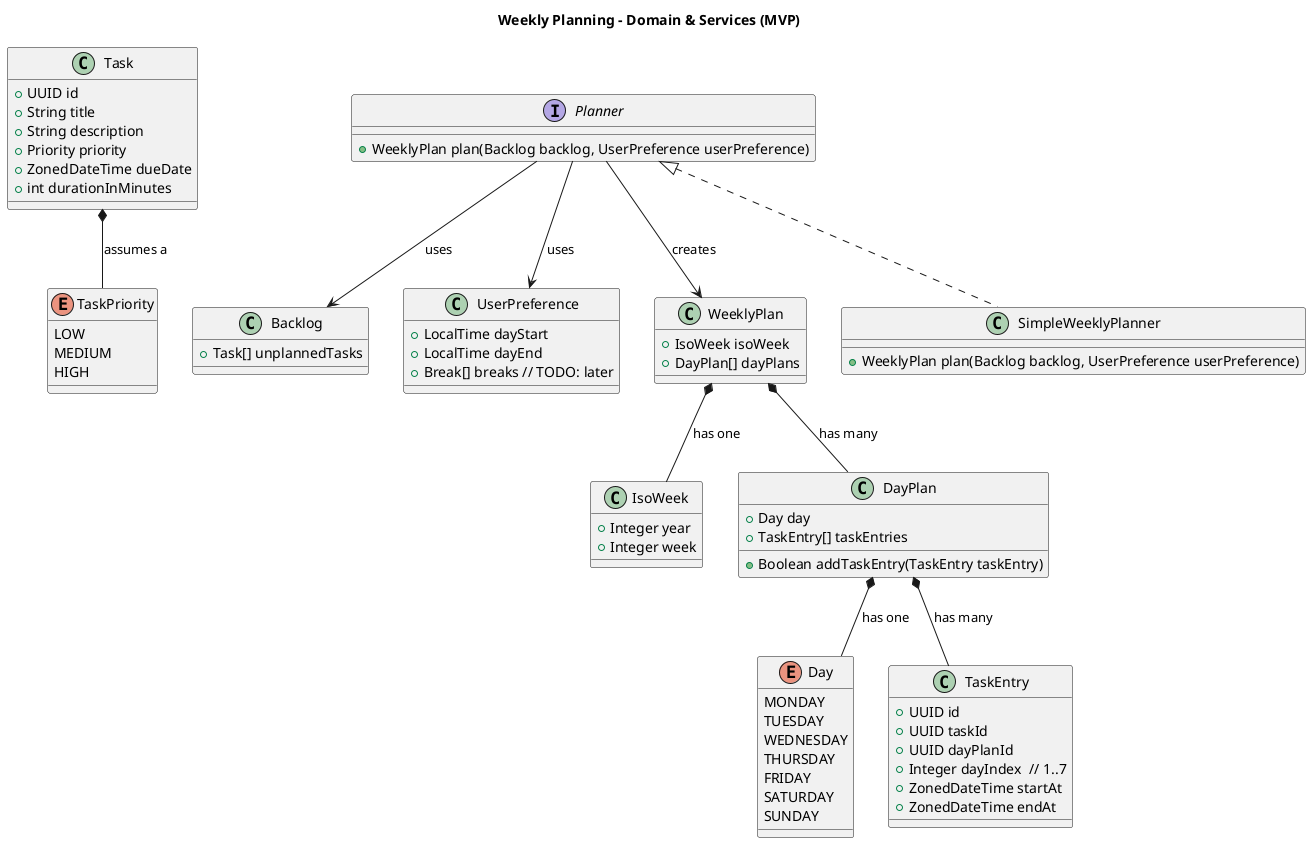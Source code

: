 @startuml
title Weekly Planning – Domain & Services (MVP)

/' ======= Domain Core ======= '/
class Task {
    +UUID id
    +String title
    +String description
    +Priority priority
    +ZonedDateTime dueDate
    +int durationInMinutes
}

class Backlog {
    + Task[] unplannedTasks
}

enum TaskPriority {
    LOW
    MEDIUM
    HIGH
}


class UserPreference {
    +LocalTime dayStart
    +LocalTime dayEnd
    +Break[] breaks // TODO: later
}

class IsoWeek {
    +Integer year
    +Integer week
}

class WeeklyPlan {
    +IsoWeek isoWeek
    +DayPlan[] dayPlans
}

class DayPlan {
    +Day day
    +TaskEntry[] taskEntries
    +Boolean addTaskEntry(TaskEntry taskEntry)
}


enum Day {
    MONDAY
    TUESDAY
    WEDNESDAY
    THURSDAY
    FRIDAY
    SATURDAY
    SUNDAY
}

class TaskEntry {
    +UUID id
    +UUID taskId
    +UUID dayPlanId
    +Integer dayIndex  // 1..7
    +ZonedDateTime startAt
    +ZonedDateTime endAt
}

class SimpleWeeklyPlanner implements Planner {
    +WeeklyPlan plan(Backlog backlog, UserPreference userPreference)
}


interface Planner {
    +WeeklyPlan plan(Backlog backlog, UserPreference userPreference)
}

'/ ======= Relationships in the domain layer ======= '/
Task *-- TaskPriority: assumes a
Planner --> Backlog: uses
Planner --> UserPreference: uses
Planner --> WeeklyPlan: creates
WeeklyPlan *-- DayPlan: has many
WeeklyPlan *-- IsoWeek: has one
DayPlan *-- TaskEntry: has many
DayPlan *-- Day: has one
@enduml